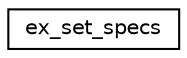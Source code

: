 digraph "Graphical Class Hierarchy"
{
  edge [fontname="Helvetica",fontsize="10",labelfontname="Helvetica",labelfontsize="10"];
  node [fontname="Helvetica",fontsize="10",shape=record];
  rankdir="LR";
  Node1 [label="ex_set_specs",height=0.2,width=0.4,color="black", fillcolor="white", style="filled",URL="$structex__set__specs.html"];
}
